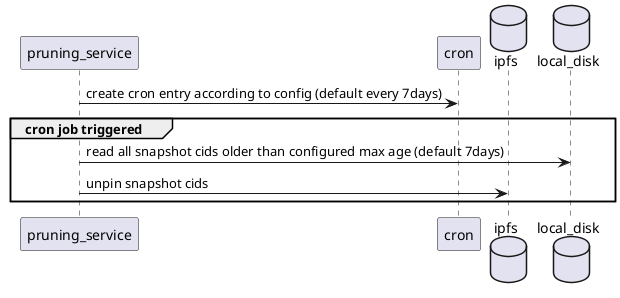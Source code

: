 @startuml "pruning_service"

participant "pruning_service" as ps
participant cron
database ipfs
database local_disk

ps -> cron: create cron entry according to config (default every 7days)

group cron job triggered
    ps -> local_disk: read all snapshot cids older than configured max age (default 7days)

    ps -> ipfs: unpin snapshot cids
end

@enduml
